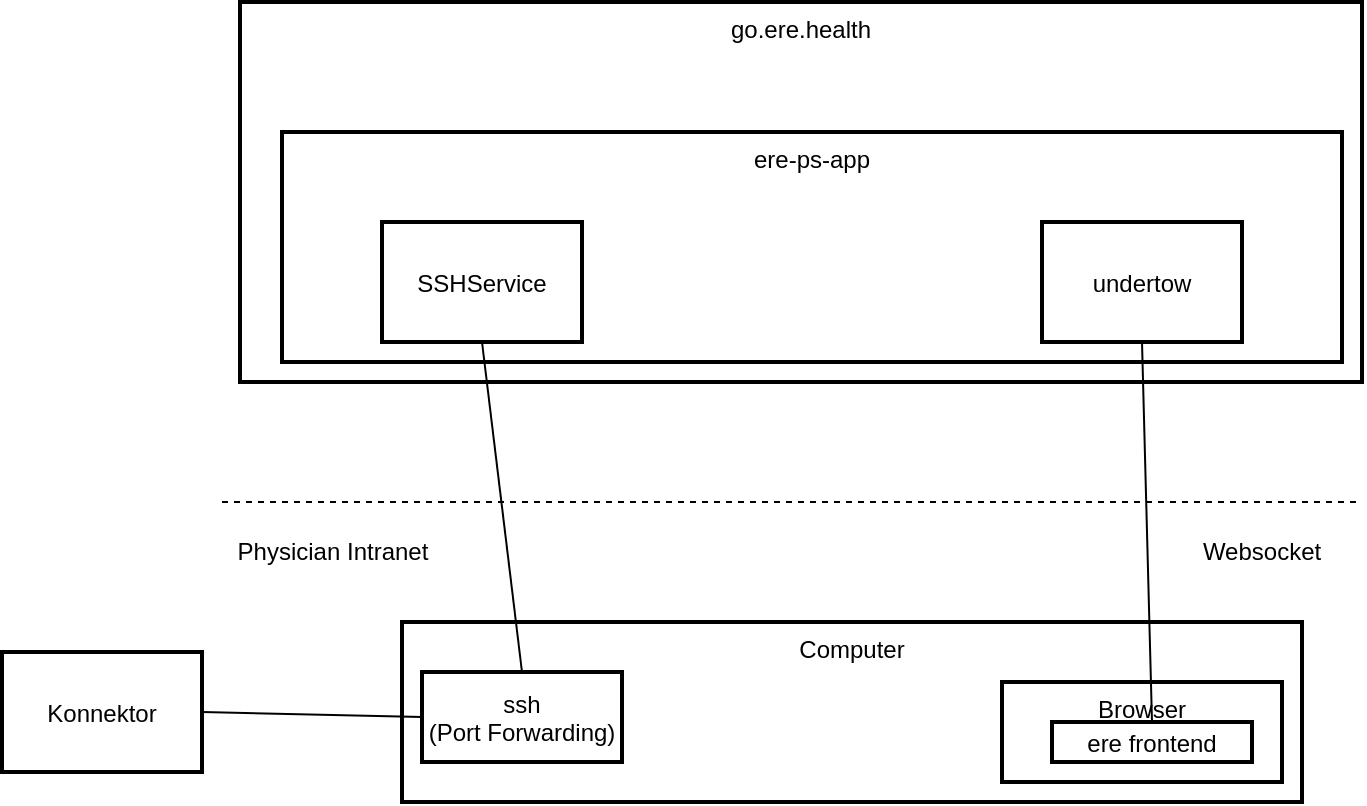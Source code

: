 <mxfile>
    <diagram id="BhkXVal1uZRFJYdFtVI2" name="Seite-1">
        <mxGraphModel dx="1357" dy="928" grid="1" gridSize="10" guides="1" tooltips="1" connect="1" arrows="1" fold="1" page="1" pageScale="1" pageWidth="827" pageHeight="1169" math="0" shadow="0">
            <root>
                <mxCell id="0"/>
                <mxCell id="1" parent="0"/>
                <mxCell id="2" value="go.ere.health" style="shape=agent;offsetSize=8;strokeWidth=2;verticalAlign=top;" vertex="1" parent="1">
                    <mxGeometry x="209" y="310" width="561" height="190" as="geometry"/>
                </mxCell>
                <mxCell id="3" value="ere-ps-app" style="shape=agent;offsetSize=8;strokeWidth=2;verticalAlign=top;" vertex="1" parent="1">
                    <mxGeometry x="230" y="375" width="530" height="115" as="geometry"/>
                </mxCell>
                <mxCell id="4" value="SSHService" style="shape=agent;offsetSize=8;strokeWidth=2;" vertex="1" parent="1">
                    <mxGeometry x="280" y="420" width="100" height="60" as="geometry"/>
                </mxCell>
                <mxCell id="5" value="undertow" style="shape=agent;offsetSize=8;strokeWidth=2;" vertex="1" parent="1">
                    <mxGeometry x="610" y="420" width="100" height="60" as="geometry"/>
                </mxCell>
                <mxCell id="8" value="" style="endArrow=none;dashed=1;html=1;" edge="1" parent="1">
                    <mxGeometry width="50" height="50" relative="1" as="geometry">
                        <mxPoint x="200" y="560" as="sourcePoint"/>
                        <mxPoint x="770" y="560" as="targetPoint"/>
                    </mxGeometry>
                </mxCell>
                <mxCell id="9" value="Physician Intranet" style="text;html=1;strokeColor=none;fillColor=none;align=center;verticalAlign=middle;whiteSpace=wrap;rounded=0;" vertex="1" parent="1">
                    <mxGeometry x="190" y="570" width="131" height="30" as="geometry"/>
                </mxCell>
                <mxCell id="10" value="Computer" style="shape=agent;offsetSize=8;strokeWidth=2;verticalAlign=top;" vertex="1" parent="1">
                    <mxGeometry x="290" y="620" width="450" height="90" as="geometry"/>
                </mxCell>
                <mxCell id="11" value="Browser" style="shape=agent;offsetSize=8;strokeWidth=2;verticalAlign=top;" vertex="1" parent="1">
                    <mxGeometry x="590" y="650" width="140" height="50" as="geometry"/>
                </mxCell>
                <mxCell id="12" value="ere frontend" style="shape=agent;offsetSize=8;strokeWidth=2;" vertex="1" parent="1">
                    <mxGeometry x="615" y="670" width="100" height="20" as="geometry"/>
                </mxCell>
                <mxCell id="13" value="" style="shape=useedge;vertical=true;endArrow=none;useSignPosition=left;useSignDirection=none;entryX=0.5;entryY=1;entryDx=0;entryDy=0;exitX=0.5;exitY=0;exitDx=0;exitDy=0;" edge="1" parent="1" source="12" target="5">
                    <mxGeometry height="160" relative="1" as="geometry">
                        <mxPoint x="680" y="720" as="sourcePoint"/>
                        <mxPoint x="680" y="560" as="targetPoint"/>
                    </mxGeometry>
                </mxCell>
                <mxCell id="14" value="Websocket" style="text;html=1;strokeColor=none;fillColor=none;align=center;verticalAlign=middle;whiteSpace=wrap;rounded=0;" vertex="1" parent="1">
                    <mxGeometry x="690" y="570" width="60" height="30" as="geometry"/>
                </mxCell>
                <mxCell id="15" value="Konnektor" style="shape=agent;offsetSize=8;strokeWidth=2;" vertex="1" parent="1">
                    <mxGeometry x="90" y="635" width="100" height="60" as="geometry"/>
                </mxCell>
                <mxCell id="16" value="ssh&#10;(Port Forwarding)" style="shape=agent;offsetSize=8;strokeWidth=2;" vertex="1" parent="1">
                    <mxGeometry x="300" y="645" width="100" height="45" as="geometry"/>
                </mxCell>
                <mxCell id="17" value="" style="shape=useedge;vertical=true;endArrow=none;useSignPosition=left;useSignDirection=none;entryX=0.5;entryY=1;entryDx=0;entryDy=0;exitX=0.5;exitY=0;exitDx=0;exitDy=0;" edge="1" parent="1" source="16" target="4">
                    <mxGeometry height="160" relative="1" as="geometry">
                        <mxPoint x="340" y="680" as="sourcePoint"/>
                        <mxPoint x="340" y="520" as="targetPoint"/>
                    </mxGeometry>
                </mxCell>
                <mxCell id="18" value="" style="shape=useedge;endArrow=none;useSignPosition=up;useSignDirection=none;exitX=1;exitY=0.5;exitDx=0;exitDy=0;entryX=0;entryY=0.5;entryDx=0;entryDy=0;" edge="1" parent="1" source="15" target="16">
                    <mxGeometry width="160" relative="1" as="geometry">
                        <mxPoint x="210" y="680" as="sourcePoint"/>
                        <mxPoint x="370" y="680" as="targetPoint"/>
                    </mxGeometry>
                </mxCell>
            </root>
        </mxGraphModel>
    </diagram>
</mxfile>